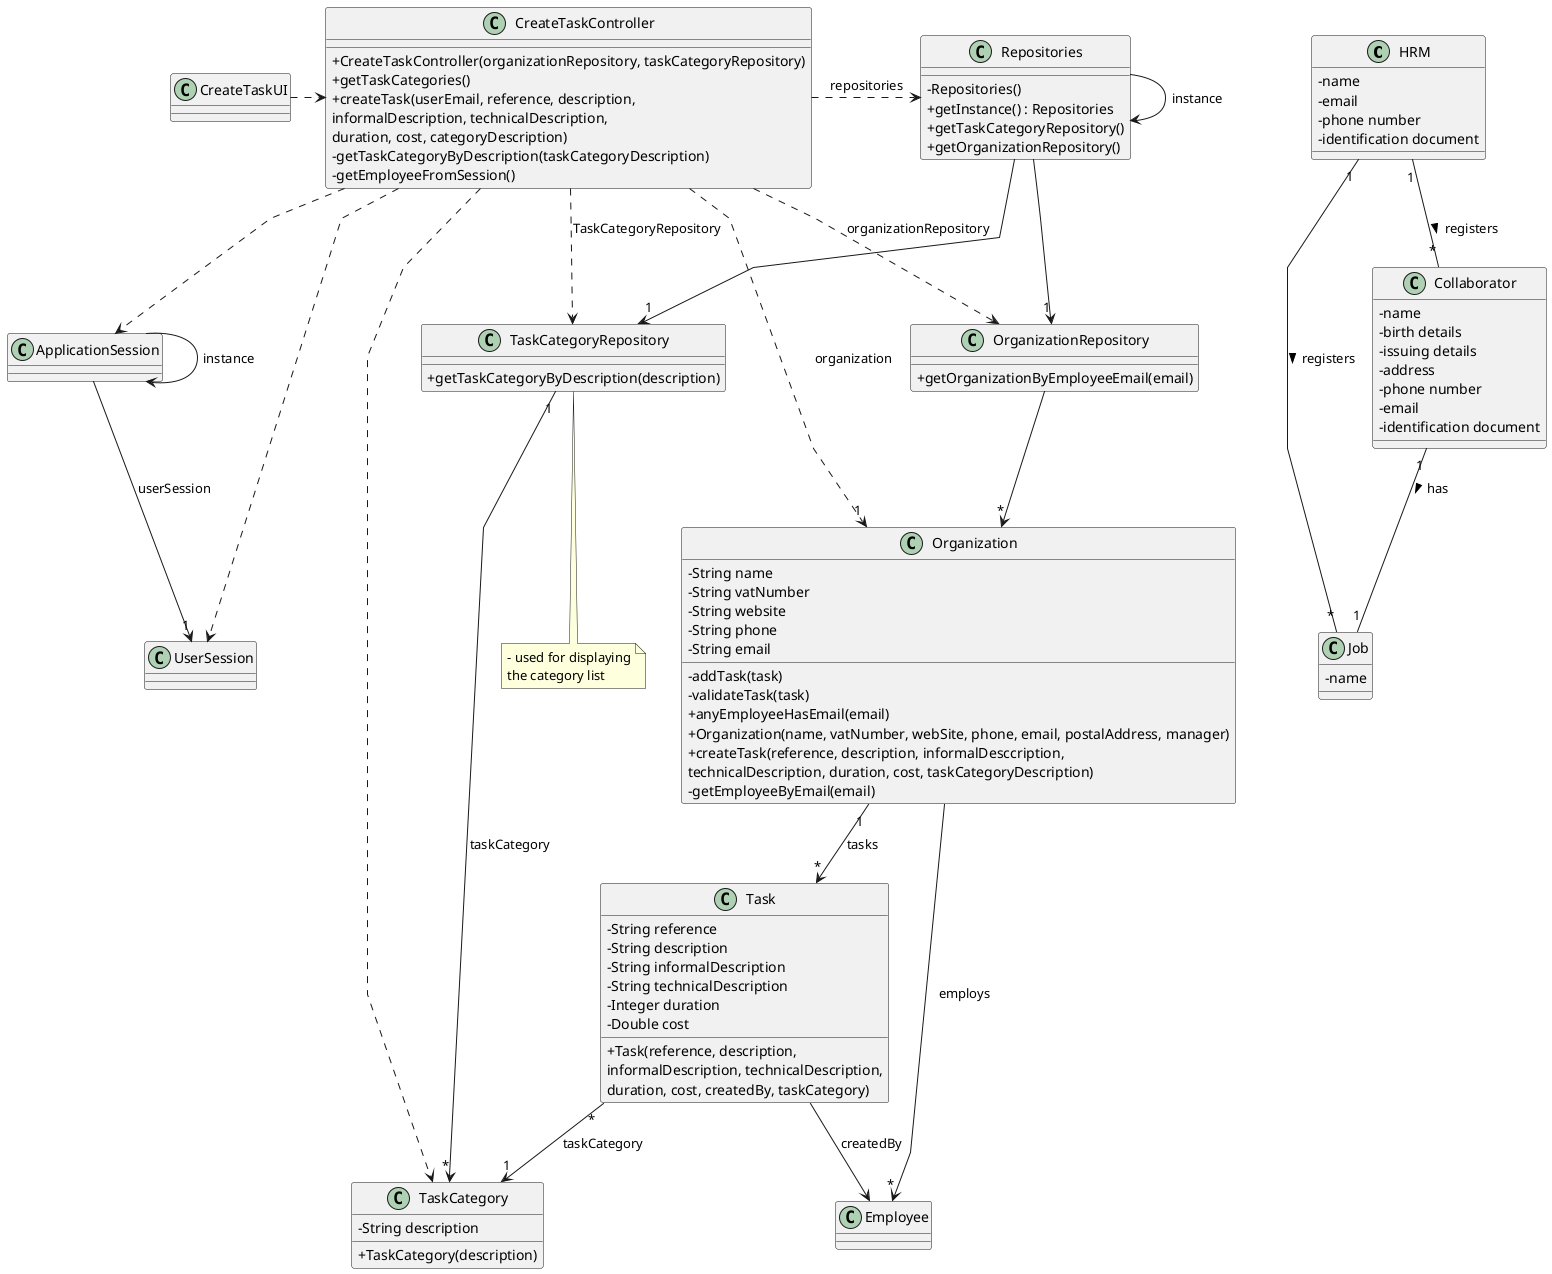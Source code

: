 @startuml
'skinparam monochrome true
skinparam packageStyle rectangle
skinparam shadowing false
skinparam linetype polyline
'skinparam linetype orto

skinparam classAttributeIconSize 0

'left to right direction
'COLLABORATOR REPOSITORY JOB REPOSITORY

class HRM{
    -name
    -email
    -phone number
    -identification document
}


class Job{
    -name
}

class Collaborator{
    -name
    -birth details
    -issuing details
    -address
    -phone number
    -email
    -identification document
}




class Task {
    - String reference
    - String description
    - String informalDescription
    - String technicalDescription
    - Integer duration
    - Double cost

    + Task(reference, description,\ninformalDescription, technicalDescription,\nduration, cost, createdBy, taskCategory)
}

class TaskCategory {
    - String description

    + TaskCategory(description)
}

class Organization {
    - String name
    - String vatNumber
    - String website
    - String phone
    - String email

    - addTask(task)
    - validateTask(task)
    + anyEmployeeHasEmail(email)
    + Organization(name, vatNumber, webSite, phone, email, postalAddress, manager)
    + createTask(reference, description, informalDesccription,\ntechnicalDescription, duration, cost, taskCategoryDescription)
    - getEmployeeByEmail(email)

'  +saveTask(task)
}

class TaskCategoryRepository {
    + getTaskCategoryByDescription(description)
}

class OrganizationRepository {
    + getOrganizationByEmployeeEmail(email)
}

class Repositories {
    - Repositories()
    + getInstance() : Repositories
    + getTaskCategoryRepository()
    + getOrganizationRepository()
}

class CreateTaskController {
    + CreateTaskController(organizationRepository, taskCategoryRepository)
    + getTaskCategories()
    + createTask(userEmail, reference, description,\ninformalDescription, technicalDescription,\nduration, cost, categoryDescription)
    - getTaskCategoryByDescription(taskCategoryDescription)
    - getEmployeeFromSession()
}



note bottom of TaskCategoryRepository
    - used for displaying
    the category list
end note

class CreateTaskUI {
}

Repositories -> Repositories : instance
ApplicationSession -> ApplicationSession : instance

HRM "1" -- "*" Job : registers >
HRM "1" -- "*" Collaborator : registers >
Collaborator "1" -- "1" Job : has >

CreateTaskUI .> CreateTaskController

CreateTaskController .> Repositories : repositories

Repositories -> "1" TaskCategoryRepository

CreateTaskController ..> TaskCategory
CreateTaskController ..> OrganizationRepository : organizationRepository
CreateTaskController ..> TaskCategoryRepository : TaskCategoryRepository

Repositories --> "1" OrganizationRepository

OrganizationRepository --> "*" Organization
ApplicationSession --> "1" UserSession : userSession

CreateTaskController ..> "1" Organization : organization
CreateTaskController ..> ApplicationSession
CreateTaskController ..> UserSession
Task "*" --> "1" TaskCategory : taskCategory
TaskCategoryRepository "1" --> "*" TaskCategory : taskCategory
Organization "1" --> "*" Task : tasks
Task --> Employee : createdBy

Organization --> "*" Employee : employs

@enduml